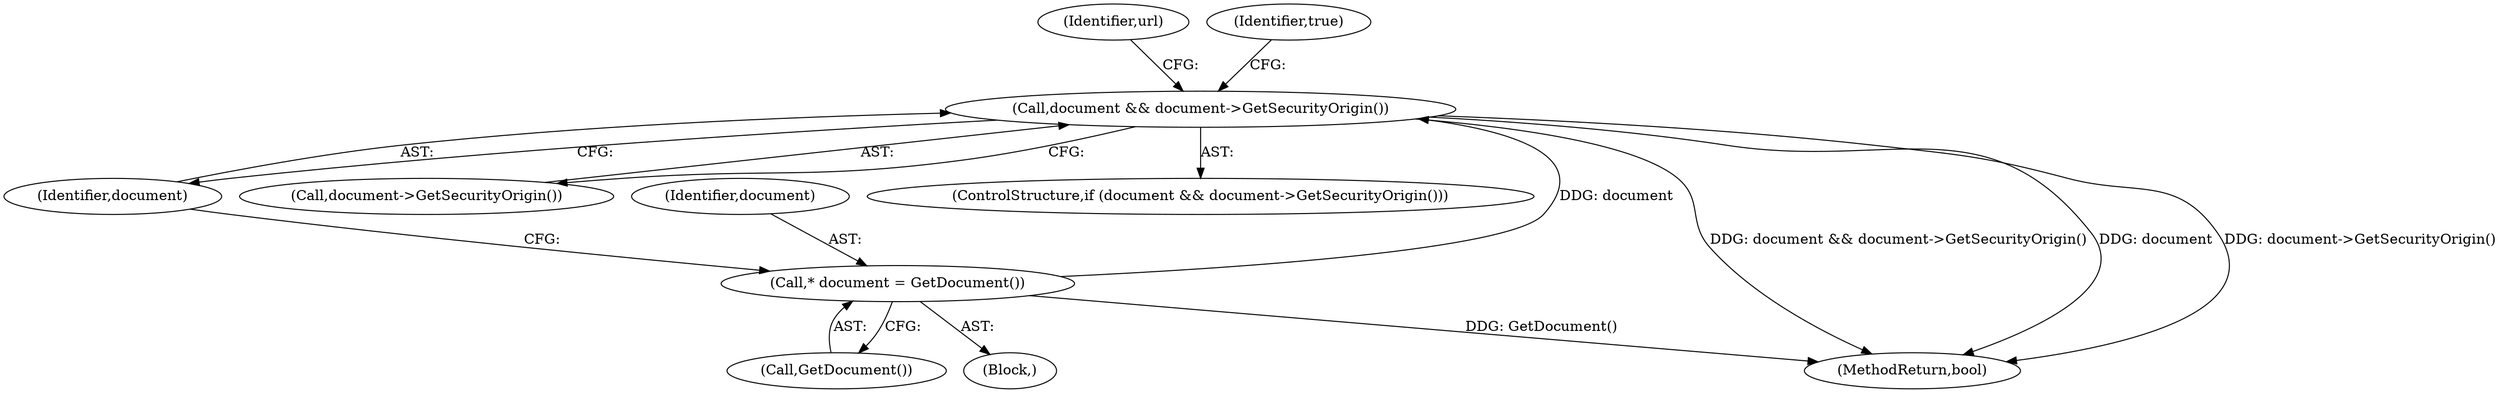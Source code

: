 digraph "1_Chrome_a9cbaa7a40e2b2723cfc2f266c42f4980038a949_12@pointer" {
"1000113" [label="(Call,document && document->GetSecurityOrigin())"];
"1000109" [label="(Call,* document = GetDocument())"];
"1000115" [label="(Call,document->GetSecurityOrigin())"];
"1000114" [label="(Identifier,document)"];
"1000109" [label="(Call,* document = GetDocument())"];
"1000111" [label="(Call,GetDocument())"];
"1000112" [label="(ControlStructure,if (document && document->GetSecurityOrigin()))"];
"1000110" [label="(Identifier,document)"];
"1000113" [label="(Call,document && document->GetSecurityOrigin())"];
"1000120" [label="(Identifier,url)"];
"1000122" [label="(Identifier,true)"];
"1000102" [label="(Block,)"];
"1000123" [label="(MethodReturn,bool)"];
"1000113" -> "1000112"  [label="AST: "];
"1000113" -> "1000114"  [label="CFG: "];
"1000113" -> "1000115"  [label="CFG: "];
"1000114" -> "1000113"  [label="AST: "];
"1000115" -> "1000113"  [label="AST: "];
"1000120" -> "1000113"  [label="CFG: "];
"1000122" -> "1000113"  [label="CFG: "];
"1000113" -> "1000123"  [label="DDG: document"];
"1000113" -> "1000123"  [label="DDG: document->GetSecurityOrigin()"];
"1000113" -> "1000123"  [label="DDG: document && document->GetSecurityOrigin()"];
"1000109" -> "1000113"  [label="DDG: document"];
"1000109" -> "1000102"  [label="AST: "];
"1000109" -> "1000111"  [label="CFG: "];
"1000110" -> "1000109"  [label="AST: "];
"1000111" -> "1000109"  [label="AST: "];
"1000114" -> "1000109"  [label="CFG: "];
"1000109" -> "1000123"  [label="DDG: GetDocument()"];
}
